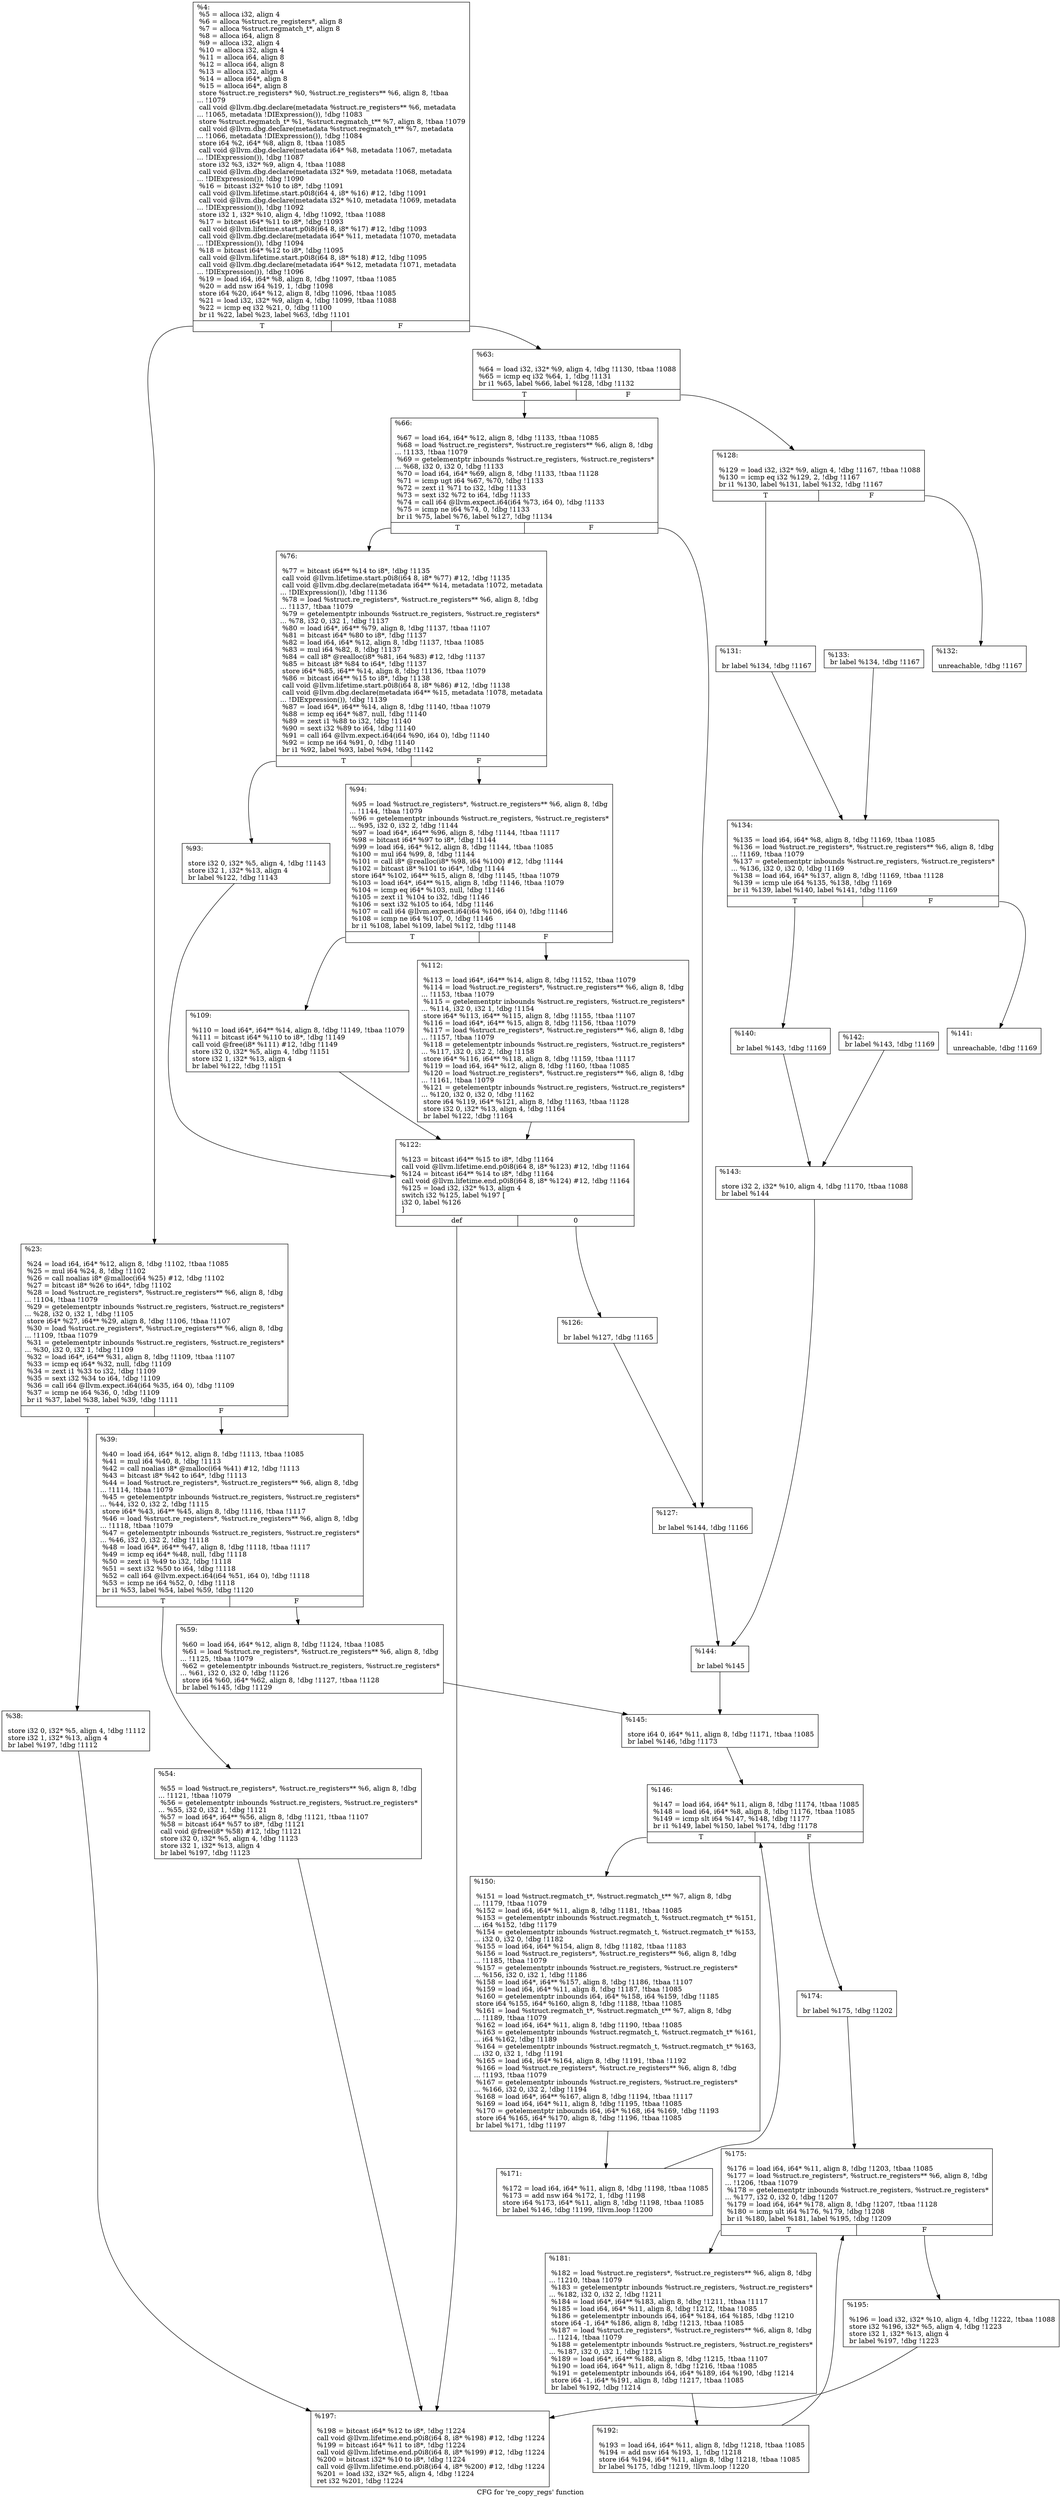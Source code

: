 digraph "CFG for 're_copy_regs' function" {
	label="CFG for 're_copy_regs' function";

	Node0x104ef80 [shape=record,label="{%4:\l  %5 = alloca i32, align 4\l  %6 = alloca %struct.re_registers*, align 8\l  %7 = alloca %struct.regmatch_t*, align 8\l  %8 = alloca i64, align 8\l  %9 = alloca i32, align 4\l  %10 = alloca i32, align 4\l  %11 = alloca i64, align 8\l  %12 = alloca i64, align 8\l  %13 = alloca i32, align 4\l  %14 = alloca i64*, align 8\l  %15 = alloca i64*, align 8\l  store %struct.re_registers* %0, %struct.re_registers** %6, align 8, !tbaa\l... !1079\l  call void @llvm.dbg.declare(metadata %struct.re_registers** %6, metadata\l... !1065, metadata !DIExpression()), !dbg !1083\l  store %struct.regmatch_t* %1, %struct.regmatch_t** %7, align 8, !tbaa !1079\l  call void @llvm.dbg.declare(metadata %struct.regmatch_t** %7, metadata\l... !1066, metadata !DIExpression()), !dbg !1084\l  store i64 %2, i64* %8, align 8, !tbaa !1085\l  call void @llvm.dbg.declare(metadata i64* %8, metadata !1067, metadata\l... !DIExpression()), !dbg !1087\l  store i32 %3, i32* %9, align 4, !tbaa !1088\l  call void @llvm.dbg.declare(metadata i32* %9, metadata !1068, metadata\l... !DIExpression()), !dbg !1090\l  %16 = bitcast i32* %10 to i8*, !dbg !1091\l  call void @llvm.lifetime.start.p0i8(i64 4, i8* %16) #12, !dbg !1091\l  call void @llvm.dbg.declare(metadata i32* %10, metadata !1069, metadata\l... !DIExpression()), !dbg !1092\l  store i32 1, i32* %10, align 4, !dbg !1092, !tbaa !1088\l  %17 = bitcast i64* %11 to i8*, !dbg !1093\l  call void @llvm.lifetime.start.p0i8(i64 8, i8* %17) #12, !dbg !1093\l  call void @llvm.dbg.declare(metadata i64* %11, metadata !1070, metadata\l... !DIExpression()), !dbg !1094\l  %18 = bitcast i64* %12 to i8*, !dbg !1095\l  call void @llvm.lifetime.start.p0i8(i64 8, i8* %18) #12, !dbg !1095\l  call void @llvm.dbg.declare(metadata i64* %12, metadata !1071, metadata\l... !DIExpression()), !dbg !1096\l  %19 = load i64, i64* %8, align 8, !dbg !1097, !tbaa !1085\l  %20 = add nsw i64 %19, 1, !dbg !1098\l  store i64 %20, i64* %12, align 8, !dbg !1096, !tbaa !1085\l  %21 = load i32, i32* %9, align 4, !dbg !1099, !tbaa !1088\l  %22 = icmp eq i32 %21, 0, !dbg !1100\l  br i1 %22, label %23, label %63, !dbg !1101\l|{<s0>T|<s1>F}}"];
	Node0x104ef80:s0 -> Node0x104f1b0;
	Node0x104ef80:s1 -> Node0x104f340;
	Node0x104f1b0 [shape=record,label="{%23:\l\l  %24 = load i64, i64* %12, align 8, !dbg !1102, !tbaa !1085\l  %25 = mul i64 %24, 8, !dbg !1102\l  %26 = call noalias i8* @malloc(i64 %25) #12, !dbg !1102\l  %27 = bitcast i8* %26 to i64*, !dbg !1102\l  %28 = load %struct.re_registers*, %struct.re_registers** %6, align 8, !dbg\l... !1104, !tbaa !1079\l  %29 = getelementptr inbounds %struct.re_registers, %struct.re_registers*\l... %28, i32 0, i32 1, !dbg !1105\l  store i64* %27, i64** %29, align 8, !dbg !1106, !tbaa !1107\l  %30 = load %struct.re_registers*, %struct.re_registers** %6, align 8, !dbg\l... !1109, !tbaa !1079\l  %31 = getelementptr inbounds %struct.re_registers, %struct.re_registers*\l... %30, i32 0, i32 1, !dbg !1109\l  %32 = load i64*, i64** %31, align 8, !dbg !1109, !tbaa !1107\l  %33 = icmp eq i64* %32, null, !dbg !1109\l  %34 = zext i1 %33 to i32, !dbg !1109\l  %35 = sext i32 %34 to i64, !dbg !1109\l  %36 = call i64 @llvm.expect.i64(i64 %35, i64 0), !dbg !1109\l  %37 = icmp ne i64 %36, 0, !dbg !1109\l  br i1 %37, label %38, label %39, !dbg !1111\l|{<s0>T|<s1>F}}"];
	Node0x104f1b0:s0 -> Node0x104f200;
	Node0x104f1b0:s1 -> Node0x104f250;
	Node0x104f200 [shape=record,label="{%38:\l\l  store i32 0, i32* %5, align 4, !dbg !1112\l  store i32 1, i32* %13, align 4\l  br label %197, !dbg !1112\l}"];
	Node0x104f200 -> Node0x104fc50;
	Node0x104f250 [shape=record,label="{%39:\l\l  %40 = load i64, i64* %12, align 8, !dbg !1113, !tbaa !1085\l  %41 = mul i64 %40, 8, !dbg !1113\l  %42 = call noalias i8* @malloc(i64 %41) #12, !dbg !1113\l  %43 = bitcast i8* %42 to i64*, !dbg !1113\l  %44 = load %struct.re_registers*, %struct.re_registers** %6, align 8, !dbg\l... !1114, !tbaa !1079\l  %45 = getelementptr inbounds %struct.re_registers, %struct.re_registers*\l... %44, i32 0, i32 2, !dbg !1115\l  store i64* %43, i64** %45, align 8, !dbg !1116, !tbaa !1117\l  %46 = load %struct.re_registers*, %struct.re_registers** %6, align 8, !dbg\l... !1118, !tbaa !1079\l  %47 = getelementptr inbounds %struct.re_registers, %struct.re_registers*\l... %46, i32 0, i32 2, !dbg !1118\l  %48 = load i64*, i64** %47, align 8, !dbg !1118, !tbaa !1117\l  %49 = icmp eq i64* %48, null, !dbg !1118\l  %50 = zext i1 %49 to i32, !dbg !1118\l  %51 = sext i32 %50 to i64, !dbg !1118\l  %52 = call i64 @llvm.expect.i64(i64 %51, i64 0), !dbg !1118\l  %53 = icmp ne i64 %52, 0, !dbg !1118\l  br i1 %53, label %54, label %59, !dbg !1120\l|{<s0>T|<s1>F}}"];
	Node0x104f250:s0 -> Node0x104f2a0;
	Node0x104f250:s1 -> Node0x104f2f0;
	Node0x104f2a0 [shape=record,label="{%54:\l\l  %55 = load %struct.re_registers*, %struct.re_registers** %6, align 8, !dbg\l... !1121, !tbaa !1079\l  %56 = getelementptr inbounds %struct.re_registers, %struct.re_registers*\l... %55, i32 0, i32 1, !dbg !1121\l  %57 = load i64*, i64** %56, align 8, !dbg !1121, !tbaa !1107\l  %58 = bitcast i64* %57 to i8*, !dbg !1121\l  call void @free(i8* %58) #12, !dbg !1121\l  store i32 0, i32* %5, align 4, !dbg !1123\l  store i32 1, i32* %13, align 4\l  br label %197, !dbg !1123\l}"];
	Node0x104f2a0 -> Node0x104fc50;
	Node0x104f2f0 [shape=record,label="{%59:\l\l  %60 = load i64, i64* %12, align 8, !dbg !1124, !tbaa !1085\l  %61 = load %struct.re_registers*, %struct.re_registers** %6, align 8, !dbg\l... !1125, !tbaa !1079\l  %62 = getelementptr inbounds %struct.re_registers, %struct.re_registers*\l... %61, i32 0, i32 0, !dbg !1126\l  store i64 %60, i64* %62, align 8, !dbg !1127, !tbaa !1128\l  br label %145, !dbg !1129\l}"];
	Node0x104f2f0 -> Node0x104f980;
	Node0x104f340 [shape=record,label="{%63:\l\l  %64 = load i32, i32* %9, align 4, !dbg !1130, !tbaa !1088\l  %65 = icmp eq i32 %64, 1, !dbg !1131\l  br i1 %65, label %66, label %128, !dbg !1132\l|{<s0>T|<s1>F}}"];
	Node0x104f340:s0 -> Node0x104f390;
	Node0x104f340:s1 -> Node0x104f660;
	Node0x104f390 [shape=record,label="{%66:\l\l  %67 = load i64, i64* %12, align 8, !dbg !1133, !tbaa !1085\l  %68 = load %struct.re_registers*, %struct.re_registers** %6, align 8, !dbg\l... !1133, !tbaa !1079\l  %69 = getelementptr inbounds %struct.re_registers, %struct.re_registers*\l... %68, i32 0, i32 0, !dbg !1133\l  %70 = load i64, i64* %69, align 8, !dbg !1133, !tbaa !1128\l  %71 = icmp ugt i64 %67, %70, !dbg !1133\l  %72 = zext i1 %71 to i32, !dbg !1133\l  %73 = sext i32 %72 to i64, !dbg !1133\l  %74 = call i64 @llvm.expect.i64(i64 %73, i64 0), !dbg !1133\l  %75 = icmp ne i64 %74, 0, !dbg !1133\l  br i1 %75, label %76, label %127, !dbg !1134\l|{<s0>T|<s1>F}}"];
	Node0x104f390:s0 -> Node0x104f3e0;
	Node0x104f390:s1 -> Node0x104f610;
	Node0x104f3e0 [shape=record,label="{%76:\l\l  %77 = bitcast i64** %14 to i8*, !dbg !1135\l  call void @llvm.lifetime.start.p0i8(i64 8, i8* %77) #12, !dbg !1135\l  call void @llvm.dbg.declare(metadata i64** %14, metadata !1072, metadata\l... !DIExpression()), !dbg !1136\l  %78 = load %struct.re_registers*, %struct.re_registers** %6, align 8, !dbg\l... !1137, !tbaa !1079\l  %79 = getelementptr inbounds %struct.re_registers, %struct.re_registers*\l... %78, i32 0, i32 1, !dbg !1137\l  %80 = load i64*, i64** %79, align 8, !dbg !1137, !tbaa !1107\l  %81 = bitcast i64* %80 to i8*, !dbg !1137\l  %82 = load i64, i64* %12, align 8, !dbg !1137, !tbaa !1085\l  %83 = mul i64 %82, 8, !dbg !1137\l  %84 = call i8* @realloc(i8* %81, i64 %83) #12, !dbg !1137\l  %85 = bitcast i8* %84 to i64*, !dbg !1137\l  store i64* %85, i64** %14, align 8, !dbg !1136, !tbaa !1079\l  %86 = bitcast i64** %15 to i8*, !dbg !1138\l  call void @llvm.lifetime.start.p0i8(i64 8, i8* %86) #12, !dbg !1138\l  call void @llvm.dbg.declare(metadata i64** %15, metadata !1078, metadata\l... !DIExpression()), !dbg !1139\l  %87 = load i64*, i64** %14, align 8, !dbg !1140, !tbaa !1079\l  %88 = icmp eq i64* %87, null, !dbg !1140\l  %89 = zext i1 %88 to i32, !dbg !1140\l  %90 = sext i32 %89 to i64, !dbg !1140\l  %91 = call i64 @llvm.expect.i64(i64 %90, i64 0), !dbg !1140\l  %92 = icmp ne i64 %91, 0, !dbg !1140\l  br i1 %92, label %93, label %94, !dbg !1142\l|{<s0>T|<s1>F}}"];
	Node0x104f3e0:s0 -> Node0x104f430;
	Node0x104f3e0:s1 -> Node0x104f480;
	Node0x104f430 [shape=record,label="{%93:\l\l  store i32 0, i32* %5, align 4, !dbg !1143\l  store i32 1, i32* %13, align 4\l  br label %122, !dbg !1143\l}"];
	Node0x104f430 -> Node0x104f570;
	Node0x104f480 [shape=record,label="{%94:\l\l  %95 = load %struct.re_registers*, %struct.re_registers** %6, align 8, !dbg\l... !1144, !tbaa !1079\l  %96 = getelementptr inbounds %struct.re_registers, %struct.re_registers*\l... %95, i32 0, i32 2, !dbg !1144\l  %97 = load i64*, i64** %96, align 8, !dbg !1144, !tbaa !1117\l  %98 = bitcast i64* %97 to i8*, !dbg !1144\l  %99 = load i64, i64* %12, align 8, !dbg !1144, !tbaa !1085\l  %100 = mul i64 %99, 8, !dbg !1144\l  %101 = call i8* @realloc(i8* %98, i64 %100) #12, !dbg !1144\l  %102 = bitcast i8* %101 to i64*, !dbg !1144\l  store i64* %102, i64** %15, align 8, !dbg !1145, !tbaa !1079\l  %103 = load i64*, i64** %15, align 8, !dbg !1146, !tbaa !1079\l  %104 = icmp eq i64* %103, null, !dbg !1146\l  %105 = zext i1 %104 to i32, !dbg !1146\l  %106 = sext i32 %105 to i64, !dbg !1146\l  %107 = call i64 @llvm.expect.i64(i64 %106, i64 0), !dbg !1146\l  %108 = icmp ne i64 %107, 0, !dbg !1146\l  br i1 %108, label %109, label %112, !dbg !1148\l|{<s0>T|<s1>F}}"];
	Node0x104f480:s0 -> Node0x104f4d0;
	Node0x104f480:s1 -> Node0x104f520;
	Node0x104f4d0 [shape=record,label="{%109:\l\l  %110 = load i64*, i64** %14, align 8, !dbg !1149, !tbaa !1079\l  %111 = bitcast i64* %110 to i8*, !dbg !1149\l  call void @free(i8* %111) #12, !dbg !1149\l  store i32 0, i32* %5, align 4, !dbg !1151\l  store i32 1, i32* %13, align 4\l  br label %122, !dbg !1151\l}"];
	Node0x104f4d0 -> Node0x104f570;
	Node0x104f520 [shape=record,label="{%112:\l\l  %113 = load i64*, i64** %14, align 8, !dbg !1152, !tbaa !1079\l  %114 = load %struct.re_registers*, %struct.re_registers** %6, align 8, !dbg\l... !1153, !tbaa !1079\l  %115 = getelementptr inbounds %struct.re_registers, %struct.re_registers*\l... %114, i32 0, i32 1, !dbg !1154\l  store i64* %113, i64** %115, align 8, !dbg !1155, !tbaa !1107\l  %116 = load i64*, i64** %15, align 8, !dbg !1156, !tbaa !1079\l  %117 = load %struct.re_registers*, %struct.re_registers** %6, align 8, !dbg\l... !1157, !tbaa !1079\l  %118 = getelementptr inbounds %struct.re_registers, %struct.re_registers*\l... %117, i32 0, i32 2, !dbg !1158\l  store i64* %116, i64** %118, align 8, !dbg !1159, !tbaa !1117\l  %119 = load i64, i64* %12, align 8, !dbg !1160, !tbaa !1085\l  %120 = load %struct.re_registers*, %struct.re_registers** %6, align 8, !dbg\l... !1161, !tbaa !1079\l  %121 = getelementptr inbounds %struct.re_registers, %struct.re_registers*\l... %120, i32 0, i32 0, !dbg !1162\l  store i64 %119, i64* %121, align 8, !dbg !1163, !tbaa !1128\l  store i32 0, i32* %13, align 4, !dbg !1164\l  br label %122, !dbg !1164\l}"];
	Node0x104f520 -> Node0x104f570;
	Node0x104f570 [shape=record,label="{%122:\l\l  %123 = bitcast i64** %15 to i8*, !dbg !1164\l  call void @llvm.lifetime.end.p0i8(i64 8, i8* %123) #12, !dbg !1164\l  %124 = bitcast i64** %14 to i8*, !dbg !1164\l  call void @llvm.lifetime.end.p0i8(i64 8, i8* %124) #12, !dbg !1164\l  %125 = load i32, i32* %13, align 4\l  switch i32 %125, label %197 [\l    i32 0, label %126\l  ]\l|{<s0>def|<s1>0}}"];
	Node0x104f570:s0 -> Node0x104fc50;
	Node0x104f570:s1 -> Node0x104f5c0;
	Node0x104f5c0 [shape=record,label="{%126:\l\l  br label %127, !dbg !1165\l}"];
	Node0x104f5c0 -> Node0x104f610;
	Node0x104f610 [shape=record,label="{%127:\l\l  br label %144, !dbg !1166\l}"];
	Node0x104f610 -> Node0x104f930;
	Node0x104f660 [shape=record,label="{%128:\l\l  %129 = load i32, i32* %9, align 4, !dbg !1167, !tbaa !1088\l  %130 = icmp eq i32 %129, 2, !dbg !1167\l  br i1 %130, label %131, label %132, !dbg !1167\l|{<s0>T|<s1>F}}"];
	Node0x104f660:s0 -> Node0x104f6b0;
	Node0x104f660:s1 -> Node0x104f700;
	Node0x104f6b0 [shape=record,label="{%131:\l\l  br label %134, !dbg !1167\l}"];
	Node0x104f6b0 -> Node0x104f7a0;
	Node0x104f700 [shape=record,label="{%132:\l\l  unreachable, !dbg !1167\l}"];
	Node0x104f750 [shape=record,label="{%133:                                                  \l  br label %134, !dbg !1167\l}"];
	Node0x104f750 -> Node0x104f7a0;
	Node0x104f7a0 [shape=record,label="{%134:\l\l  %135 = load i64, i64* %8, align 8, !dbg !1169, !tbaa !1085\l  %136 = load %struct.re_registers*, %struct.re_registers** %6, align 8, !dbg\l... !1169, !tbaa !1079\l  %137 = getelementptr inbounds %struct.re_registers, %struct.re_registers*\l... %136, i32 0, i32 0, !dbg !1169\l  %138 = load i64, i64* %137, align 8, !dbg !1169, !tbaa !1128\l  %139 = icmp ule i64 %135, %138, !dbg !1169\l  br i1 %139, label %140, label %141, !dbg !1169\l|{<s0>T|<s1>F}}"];
	Node0x104f7a0:s0 -> Node0x104f7f0;
	Node0x104f7a0:s1 -> Node0x104f840;
	Node0x104f7f0 [shape=record,label="{%140:\l\l  br label %143, !dbg !1169\l}"];
	Node0x104f7f0 -> Node0x104f8e0;
	Node0x104f840 [shape=record,label="{%141:\l\l  unreachable, !dbg !1169\l}"];
	Node0x104f890 [shape=record,label="{%142:                                                  \l  br label %143, !dbg !1169\l}"];
	Node0x104f890 -> Node0x104f8e0;
	Node0x104f8e0 [shape=record,label="{%143:\l\l  store i32 2, i32* %10, align 4, !dbg !1170, !tbaa !1088\l  br label %144\l}"];
	Node0x104f8e0 -> Node0x104f930;
	Node0x104f930 [shape=record,label="{%144:\l\l  br label %145\l}"];
	Node0x104f930 -> Node0x104f980;
	Node0x104f980 [shape=record,label="{%145:\l\l  store i64 0, i64* %11, align 8, !dbg !1171, !tbaa !1085\l  br label %146, !dbg !1173\l}"];
	Node0x104f980 -> Node0x104f9d0;
	Node0x104f9d0 [shape=record,label="{%146:\l\l  %147 = load i64, i64* %11, align 8, !dbg !1174, !tbaa !1085\l  %148 = load i64, i64* %8, align 8, !dbg !1176, !tbaa !1085\l  %149 = icmp slt i64 %147, %148, !dbg !1177\l  br i1 %149, label %150, label %174, !dbg !1178\l|{<s0>T|<s1>F}}"];
	Node0x104f9d0:s0 -> Node0x104fa20;
	Node0x104f9d0:s1 -> Node0x104fac0;
	Node0x104fa20 [shape=record,label="{%150:\l\l  %151 = load %struct.regmatch_t*, %struct.regmatch_t** %7, align 8, !dbg\l... !1179, !tbaa !1079\l  %152 = load i64, i64* %11, align 8, !dbg !1181, !tbaa !1085\l  %153 = getelementptr inbounds %struct.regmatch_t, %struct.regmatch_t* %151,\l... i64 %152, !dbg !1179\l  %154 = getelementptr inbounds %struct.regmatch_t, %struct.regmatch_t* %153,\l... i32 0, i32 0, !dbg !1182\l  %155 = load i64, i64* %154, align 8, !dbg !1182, !tbaa !1183\l  %156 = load %struct.re_registers*, %struct.re_registers** %6, align 8, !dbg\l... !1185, !tbaa !1079\l  %157 = getelementptr inbounds %struct.re_registers, %struct.re_registers*\l... %156, i32 0, i32 1, !dbg !1186\l  %158 = load i64*, i64** %157, align 8, !dbg !1186, !tbaa !1107\l  %159 = load i64, i64* %11, align 8, !dbg !1187, !tbaa !1085\l  %160 = getelementptr inbounds i64, i64* %158, i64 %159, !dbg !1185\l  store i64 %155, i64* %160, align 8, !dbg !1188, !tbaa !1085\l  %161 = load %struct.regmatch_t*, %struct.regmatch_t** %7, align 8, !dbg\l... !1189, !tbaa !1079\l  %162 = load i64, i64* %11, align 8, !dbg !1190, !tbaa !1085\l  %163 = getelementptr inbounds %struct.regmatch_t, %struct.regmatch_t* %161,\l... i64 %162, !dbg !1189\l  %164 = getelementptr inbounds %struct.regmatch_t, %struct.regmatch_t* %163,\l... i32 0, i32 1, !dbg !1191\l  %165 = load i64, i64* %164, align 8, !dbg !1191, !tbaa !1192\l  %166 = load %struct.re_registers*, %struct.re_registers** %6, align 8, !dbg\l... !1193, !tbaa !1079\l  %167 = getelementptr inbounds %struct.re_registers, %struct.re_registers*\l... %166, i32 0, i32 2, !dbg !1194\l  %168 = load i64*, i64** %167, align 8, !dbg !1194, !tbaa !1117\l  %169 = load i64, i64* %11, align 8, !dbg !1195, !tbaa !1085\l  %170 = getelementptr inbounds i64, i64* %168, i64 %169, !dbg !1193\l  store i64 %165, i64* %170, align 8, !dbg !1196, !tbaa !1085\l  br label %171, !dbg !1197\l}"];
	Node0x104fa20 -> Node0x104fa70;
	Node0x104fa70 [shape=record,label="{%171:\l\l  %172 = load i64, i64* %11, align 8, !dbg !1198, !tbaa !1085\l  %173 = add nsw i64 %172, 1, !dbg !1198\l  store i64 %173, i64* %11, align 8, !dbg !1198, !tbaa !1085\l  br label %146, !dbg !1199, !llvm.loop !1200\l}"];
	Node0x104fa70 -> Node0x104f9d0;
	Node0x104fac0 [shape=record,label="{%174:\l\l  br label %175, !dbg !1202\l}"];
	Node0x104fac0 -> Node0x104fb10;
	Node0x104fb10 [shape=record,label="{%175:\l\l  %176 = load i64, i64* %11, align 8, !dbg !1203, !tbaa !1085\l  %177 = load %struct.re_registers*, %struct.re_registers** %6, align 8, !dbg\l... !1206, !tbaa !1079\l  %178 = getelementptr inbounds %struct.re_registers, %struct.re_registers*\l... %177, i32 0, i32 0, !dbg !1207\l  %179 = load i64, i64* %178, align 8, !dbg !1207, !tbaa !1128\l  %180 = icmp ult i64 %176, %179, !dbg !1208\l  br i1 %180, label %181, label %195, !dbg !1209\l|{<s0>T|<s1>F}}"];
	Node0x104fb10:s0 -> Node0x104fb60;
	Node0x104fb10:s1 -> Node0x104fc00;
	Node0x104fb60 [shape=record,label="{%181:\l\l  %182 = load %struct.re_registers*, %struct.re_registers** %6, align 8, !dbg\l... !1210, !tbaa !1079\l  %183 = getelementptr inbounds %struct.re_registers, %struct.re_registers*\l... %182, i32 0, i32 2, !dbg !1211\l  %184 = load i64*, i64** %183, align 8, !dbg !1211, !tbaa !1117\l  %185 = load i64, i64* %11, align 8, !dbg !1212, !tbaa !1085\l  %186 = getelementptr inbounds i64, i64* %184, i64 %185, !dbg !1210\l  store i64 -1, i64* %186, align 8, !dbg !1213, !tbaa !1085\l  %187 = load %struct.re_registers*, %struct.re_registers** %6, align 8, !dbg\l... !1214, !tbaa !1079\l  %188 = getelementptr inbounds %struct.re_registers, %struct.re_registers*\l... %187, i32 0, i32 1, !dbg !1215\l  %189 = load i64*, i64** %188, align 8, !dbg !1215, !tbaa !1107\l  %190 = load i64, i64* %11, align 8, !dbg !1216, !tbaa !1085\l  %191 = getelementptr inbounds i64, i64* %189, i64 %190, !dbg !1214\l  store i64 -1, i64* %191, align 8, !dbg !1217, !tbaa !1085\l  br label %192, !dbg !1214\l}"];
	Node0x104fb60 -> Node0x104fbb0;
	Node0x104fbb0 [shape=record,label="{%192:\l\l  %193 = load i64, i64* %11, align 8, !dbg !1218, !tbaa !1085\l  %194 = add nsw i64 %193, 1, !dbg !1218\l  store i64 %194, i64* %11, align 8, !dbg !1218, !tbaa !1085\l  br label %175, !dbg !1219, !llvm.loop !1220\l}"];
	Node0x104fbb0 -> Node0x104fb10;
	Node0x104fc00 [shape=record,label="{%195:\l\l  %196 = load i32, i32* %10, align 4, !dbg !1222, !tbaa !1088\l  store i32 %196, i32* %5, align 4, !dbg !1223\l  store i32 1, i32* %13, align 4\l  br label %197, !dbg !1223\l}"];
	Node0x104fc00 -> Node0x104fc50;
	Node0x104fc50 [shape=record,label="{%197:\l\l  %198 = bitcast i64* %12 to i8*, !dbg !1224\l  call void @llvm.lifetime.end.p0i8(i64 8, i8* %198) #12, !dbg !1224\l  %199 = bitcast i64* %11 to i8*, !dbg !1224\l  call void @llvm.lifetime.end.p0i8(i64 8, i8* %199) #12, !dbg !1224\l  %200 = bitcast i32* %10 to i8*, !dbg !1224\l  call void @llvm.lifetime.end.p0i8(i64 4, i8* %200) #12, !dbg !1224\l  %201 = load i32, i32* %5, align 4, !dbg !1224\l  ret i32 %201, !dbg !1224\l}"];
}
